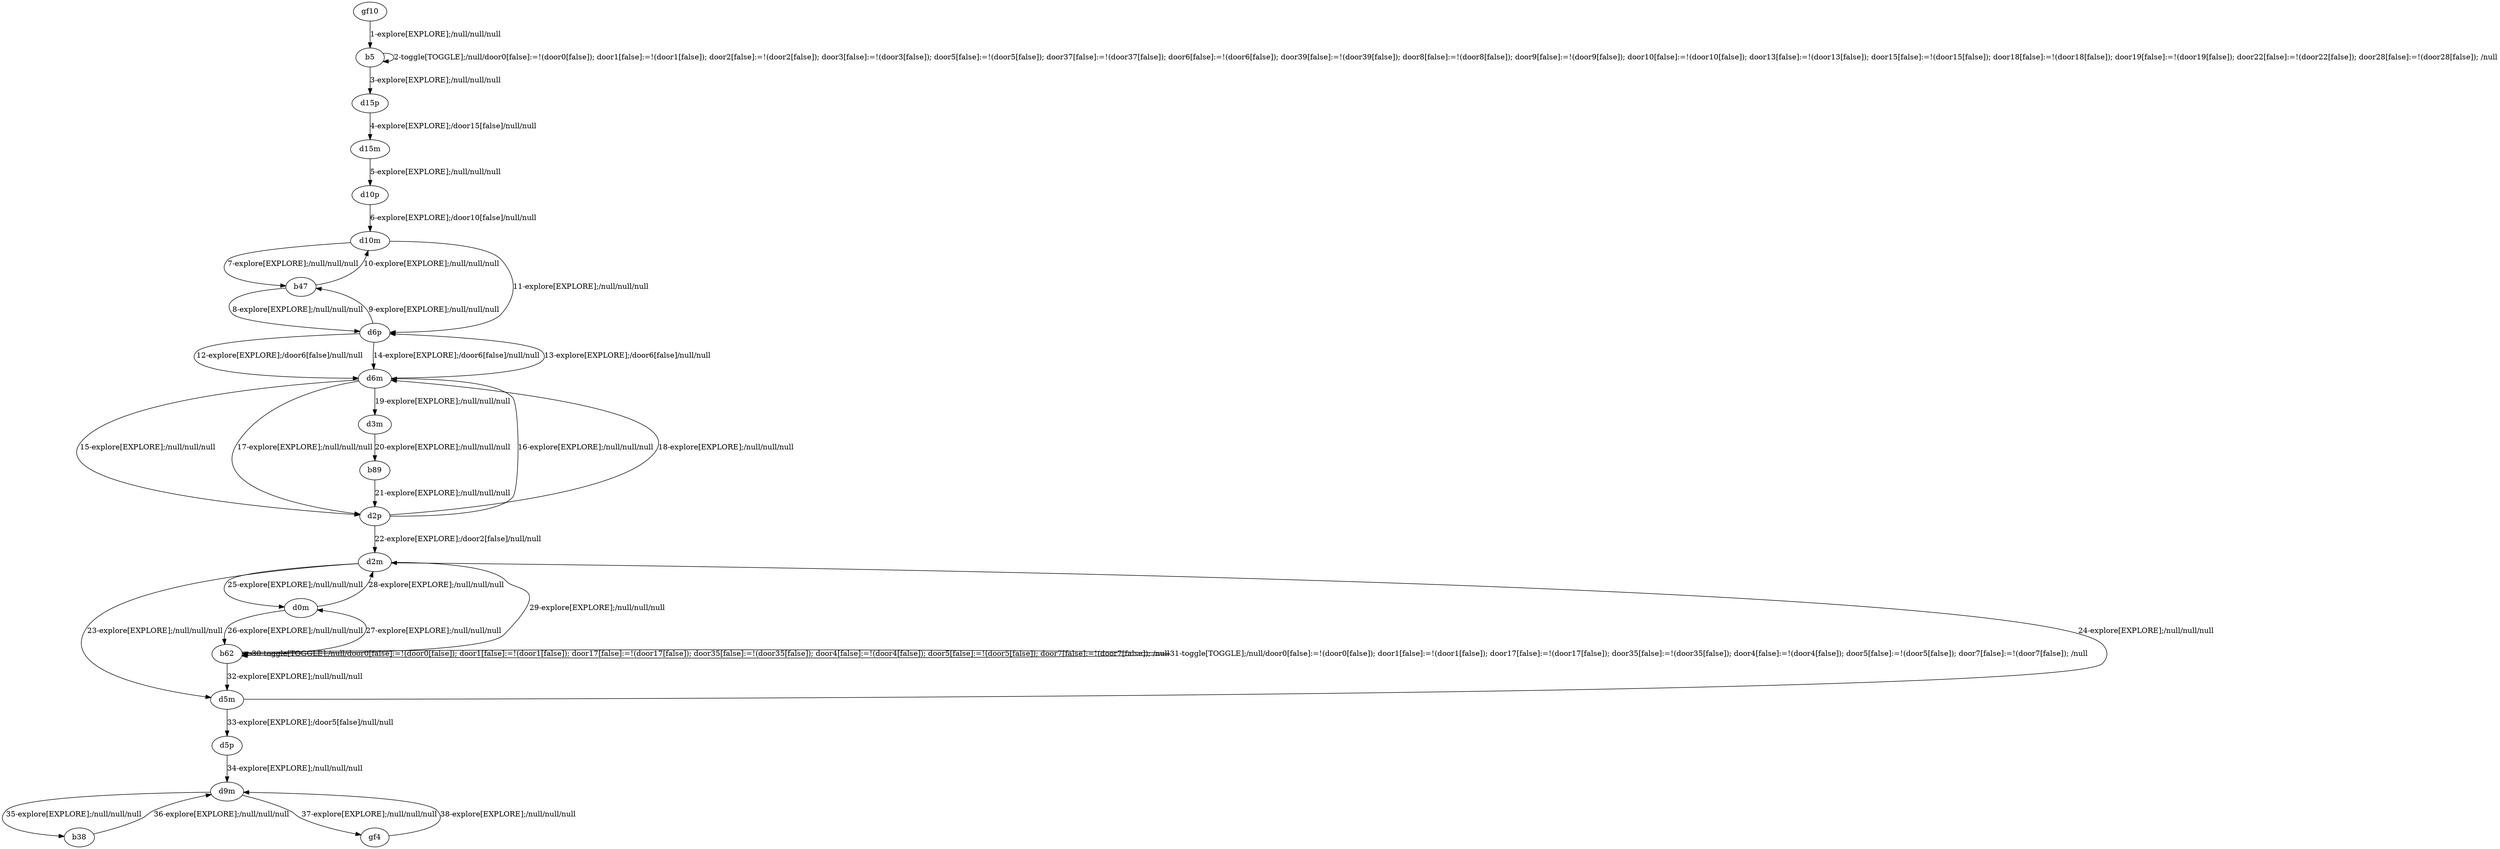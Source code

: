 # Total number of goals covered by this test: 1
# gf4 --> d9m

digraph g {
"gf10" -> "b5" [label = "1-explore[EXPLORE];/null/null/null"];
"b5" -> "b5" [label = "2-toggle[TOGGLE];/null/door0[false]:=!(door0[false]); door1[false]:=!(door1[false]); door2[false]:=!(door2[false]); door3[false]:=!(door3[false]); door5[false]:=!(door5[false]); door37[false]:=!(door37[false]); door6[false]:=!(door6[false]); door39[false]:=!(door39[false]); door8[false]:=!(door8[false]); door9[false]:=!(door9[false]); door10[false]:=!(door10[false]); door13[false]:=!(door13[false]); door15[false]:=!(door15[false]); door18[false]:=!(door18[false]); door19[false]:=!(door19[false]); door22[false]:=!(door22[false]); door28[false]:=!(door28[false]); /null"];
"b5" -> "d15p" [label = "3-explore[EXPLORE];/null/null/null"];
"d15p" -> "d15m" [label = "4-explore[EXPLORE];/door15[false]/null/null"];
"d15m" -> "d10p" [label = "5-explore[EXPLORE];/null/null/null"];
"d10p" -> "d10m" [label = "6-explore[EXPLORE];/door10[false]/null/null"];
"d10m" -> "b47" [label = "7-explore[EXPLORE];/null/null/null"];
"b47" -> "d6p" [label = "8-explore[EXPLORE];/null/null/null"];
"d6p" -> "b47" [label = "9-explore[EXPLORE];/null/null/null"];
"b47" -> "d10m" [label = "10-explore[EXPLORE];/null/null/null"];
"d10m" -> "d6p" [label = "11-explore[EXPLORE];/null/null/null"];
"d6p" -> "d6m" [label = "12-explore[EXPLORE];/door6[false]/null/null"];
"d6m" -> "d6p" [label = "13-explore[EXPLORE];/door6[false]/null/null"];
"d6p" -> "d6m" [label = "14-explore[EXPLORE];/door6[false]/null/null"];
"d6m" -> "d2p" [label = "15-explore[EXPLORE];/null/null/null"];
"d2p" -> "d6m" [label = "16-explore[EXPLORE];/null/null/null"];
"d6m" -> "d2p" [label = "17-explore[EXPLORE];/null/null/null"];
"d2p" -> "d6m" [label = "18-explore[EXPLORE];/null/null/null"];
"d6m" -> "d3m" [label = "19-explore[EXPLORE];/null/null/null"];
"d3m" -> "b89" [label = "20-explore[EXPLORE];/null/null/null"];
"b89" -> "d2p" [label = "21-explore[EXPLORE];/null/null/null"];
"d2p" -> "d2m" [label = "22-explore[EXPLORE];/door2[false]/null/null"];
"d2m" -> "d5m" [label = "23-explore[EXPLORE];/null/null/null"];
"d5m" -> "d2m" [label = "24-explore[EXPLORE];/null/null/null"];
"d2m" -> "d0m" [label = "25-explore[EXPLORE];/null/null/null"];
"d0m" -> "b62" [label = "26-explore[EXPLORE];/null/null/null"];
"b62" -> "d0m" [label = "27-explore[EXPLORE];/null/null/null"];
"d0m" -> "d2m" [label = "28-explore[EXPLORE];/null/null/null"];
"d2m" -> "b62" [label = "29-explore[EXPLORE];/null/null/null"];
"b62" -> "b62" [label = "30-toggle[TOGGLE];/null/door0[false]:=!(door0[false]); door1[false]:=!(door1[false]); door17[false]:=!(door17[false]); door35[false]:=!(door35[false]); door4[false]:=!(door4[false]); door5[false]:=!(door5[false]); door7[false]:=!(door7[false]); /null"];
"b62" -> "b62" [label = "31-toggle[TOGGLE];/null/door0[false]:=!(door0[false]); door1[false]:=!(door1[false]); door17[false]:=!(door17[false]); door35[false]:=!(door35[false]); door4[false]:=!(door4[false]); door5[false]:=!(door5[false]); door7[false]:=!(door7[false]); /null"];
"b62" -> "d5m" [label = "32-explore[EXPLORE];/null/null/null"];
"d5m" -> "d5p" [label = "33-explore[EXPLORE];/door5[false]/null/null"];
"d5p" -> "d9m" [label = "34-explore[EXPLORE];/null/null/null"];
"d9m" -> "b38" [label = "35-explore[EXPLORE];/null/null/null"];
"b38" -> "d9m" [label = "36-explore[EXPLORE];/null/null/null"];
"d9m" -> "gf4" [label = "37-explore[EXPLORE];/null/null/null"];
"gf4" -> "d9m" [label = "38-explore[EXPLORE];/null/null/null"];
}